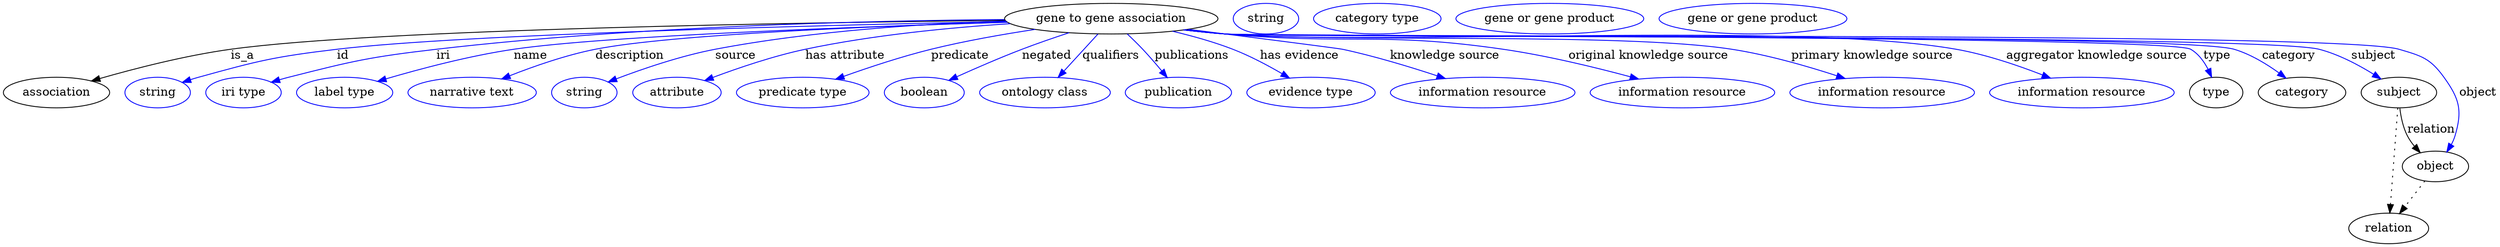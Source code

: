 digraph {
	graph [bb="0,0,2931.4,283"];
	node [label="\N"];
	"gene to gene association"	[height=0.5,
		label="gene to gene association",
		pos="1301.4,265",
		width=3.4844];
	association	[height=0.5,
		pos="62.394,178",
		width=1.7332];
	"gene to gene association" -> association	[label=is_a,
		lp="281.39,221.5",
		pos="e,103.53,191.68 1176.5,262.98 940.91,260.53 439.33,252.62 267.39,229 214.08,221.68 154.46,206.3 113.32,194.51"];
	id	[color=blue,
		height=0.5,
		label=string,
		pos="181.39,178",
		width=1.0652];
	"gene to gene association" -> id	[color=blue,
		label=id,
		lp="399.39,221.5",
		pos="e,210.38,190 1177.6,261.71 965.42,257.36 540.58,246.74 392.39,229 319,220.22 300.63,215.72 229.39,196 226.28,195.14 223.09,194.18 \
219.89,193.16",
		style=solid];
	iri	[color=blue,
		height=0.5,
		label="iri type",
		pos="282.39,178",
		width=1.2277];
	"gene to gene association" -> iri	[color=blue,
		label=iri,
		lp="517.39,221.5",
		pos="e,315.01,190.15 1176.1,263.99 1019.6,262.71 743.86,256.27 509.39,229 431.21,219.91 411.68,215.39 335.39,196 331.97,195.13 328.43,\
194.16 324.9,193.14",
		style=solid];
	name	[color=blue,
		height=0.5,
		label="label type",
		pos="401.39,178",
		width=1.5707];
	"gene to gene association" -> name	[color=blue,
		label=name,
		lp="620.39,221.5",
		pos="e,440.2,191.2 1179.3,260.75 1008.9,255.72 708.43,244.95 600.39,229 548.25,221.3 489.91,205.8 449.95,194.09",
		style=solid];
	description	[color=blue,
		height=0.5,
		label="narrative text",
		pos="551.39,178",
		width=2.0943];
	"gene to gene association" -> description	[color=blue,
		label=description,
		lp="736.89,221.5",
		pos="e,586.1,193.99 1179,260.88 1029.5,256.37 785.48,246.59 696.39,229 661.69,222.15 623.96,208.94 595.69,197.83",
		style=solid];
	source	[color=blue,
		height=0.5,
		label=string,
		pos="683.39,178",
		width=1.0652];
	"gene to gene association" -> source	[color=blue,
		label=source,
		lp="860.39,221.5",
		pos="e,711.31,190.51 1177,262.27 1082.8,259.13 950.51,250.77 836.39,229 795.9,221.28 751.26,205.85 720.71,194.16",
		style=solid];
	"has attribute"	[color=blue,
		height=0.5,
		label=attribute,
		pos="791.39,178",
		width=1.4443];
	"gene to gene association" -> "has attribute"	[color=blue,
		label="has attribute",
		lp="989.39,221.5",
		pos="e,824.1,192.18 1182.8,259.08 1112.3,254.51 1021.6,245.75 942.39,229 904.89,221.07 863.66,207.04 833.78,195.85",
		style=solid];
	predicate	[color=blue,
		height=0.5,
		label="predicate type",
		pos="939.39,178",
		width=2.1665];
	"gene to gene association" -> predicate	[color=blue,
		label=predicate,
		lp="1124.4,221.5",
		pos="e,978.33,193.75 1212,252.31 1174.2,246.56 1129.9,238.75 1090.4,229 1055.6,220.41 1017.3,207.67 987.91,197.2",
		style=solid];
	negated	[color=blue,
		height=0.5,
		label=boolean,
		pos="1082.4,178",
		width=1.2999];
	"gene to gene association" -> negated	[color=blue,
		label=negated,
		lp="1225.4,221.5",
		pos="e,1111.1,192.48 1251.7,248.45 1234.1,242.69 1214.2,235.87 1196.4,229 1170.7,219.12 1142.4,206.72 1120.5,196.74",
		style=solid];
	qualifiers	[color=blue,
		height=0.5,
		label="ontology class",
		pos="1223.4,178",
		width=2.1304];
	"gene to gene association" -> qualifiers	[color=blue,
		label=qualifiers,
		lp="1300.9,221.5",
		pos="e,1238.9,195.89 1285.6,246.8 1274.2,234.39 1258.7,217.46 1246,203.62",
		style=solid];
	publications	[color=blue,
		height=0.5,
		label=publication,
		pos="1380.4,178",
		width=1.7332];
	"gene to gene association" -> publications	[color=blue,
		label=publications,
		lp="1396.4,221.5",
		pos="e,1367.2,195.62 1320.2,246.96 1326.2,241.37 1332.7,235.05 1338.4,229 1346,220.96 1353.9,211.79 1360.8,203.52",
		style=solid];
	"has evidence"	[color=blue,
		height=0.5,
		label="evidence type",
		pos="1536.4,178",
		width=2.0943];
	"gene to gene association" -> "has evidence"	[color=blue,
		label="has evidence",
		lp="1522.9,221.5",
		pos="e,1511.1,195.08 1373.4,250.19 1396.5,244.76 1421.9,237.71 1444.4,229 1464.3,221.31 1485.3,210.17 1502.1,200.36",
		style=solid];
	"knowledge source"	[color=blue,
		height=0.5,
		label="information resource",
		pos="1738.4,178",
		width=3.015];
	"gene to gene association" -> "knowledge source"	[color=blue,
		label="knowledge source",
		lp="1693.9,221.5",
		pos="e,1694.4,194.5 1392.1,252.5 1469.5,242.67 1568.9,229.97 1573.4,229 1611.2,220.9 1652.8,208.25 1684.8,197.7",
		style=solid];
	"original knowledge source"	[color=blue,
		height=0.5,
		label="information resource",
		pos="1973.4,178",
		width=3.015];
	"gene to gene association" -> "original knowledge source"	[color=blue,
		label="original knowledge source",
		lp="1933.4,221.5",
		pos="e,1921.9,193.92 1388.8,252.08 1404.6,250.19 1421,248.39 1436.4,247 1580.9,233.93 1618.8,249.81 1762.4,229 1813.4,221.6 1870.3,207.8 \
1912.1,196.57",
		style=solid];
	"primary knowledge source"	[color=blue,
		height=0.5,
		label="information resource",
		pos="2208.4,178",
		width=3.015];
	"gene to gene association" -> "primary knowledge source"	[color=blue,
		label="primary knowledge source",
		lp="2196.4,221.5",
		pos="e,2164.7,194.59 1387.7,251.89 1403.8,249.98 1420.6,248.23 1436.4,247 1568.3,236.72 1900.7,249.13 2031.4,229 2073.6,222.5 2120.1,\
209.14 2154.8,197.86",
		style=solid];
	"aggregator knowledge source"	[color=blue,
		height=0.5,
		label="information resource",
		pos="2443.4,178",
		width=3.015];
	"gene to gene association" -> "aggregator knowledge source"	[color=blue,
		label="aggregator knowledge source",
		lp="2460.9,221.5",
		pos="e,2406.5,194.98 1387.3,251.82 1403.6,249.9 1420.5,248.16 1436.4,247 1626.8,233.05 2107.3,261.94 2295.4,229 2330.4,222.86 2368.4,\
209.89 2397.1,198.69",
		style=solid];
	type	[height=0.5,
		pos="2601.4,178",
		width=0.86659];
	"gene to gene association" -> type	[color=blue,
		label=type,
		lp="2602.4,221.5",
		pos="e,2596.1,196.13 1387,251.79 1403.3,249.86 1420.4,248.13 1436.4,247 1467.8,244.78 2544.1,244.75 2571.4,229 2580.5,223.75 2587.2,214.52 \
2591.9,205.41",
		style=solid];
	category	[height=0.5,
		pos="2702.4,178",
		width=1.4263];
	"gene to gene association" -> category	[color=blue,
		label=category,
		lp="2686.9,221.5",
		pos="e,2683.5,195.01 1387,251.78 1403.3,249.85 1420.4,248.13 1436.4,247 1502.1,242.38 2559.2,247.65 2622.4,229 2641.6,223.34 2660.6,211.72 \
2675.4,201.1",
		style=solid];
	subject	[height=0.5,
		pos="2816.4,178",
		width=1.2277];
	"gene to gene association" -> subject	[color=blue,
		label=subject,
		lp="2786.4,221.5",
		pos="e,2795.2,194.07 1387,251.77 1403.3,249.84 1420.4,248.12 1436.4,247 1507.7,242.03 2653.2,246.78 2722.4,229 2745.3,223.13 2768.7,210.67 \
2786.5,199.65",
		style=solid];
	object	[height=0.5,
		pos="2859.4,91",
		width=1.0832];
	"gene to gene association" -> object	[color=blue,
		label=object,
		lp="2909.4,178",
		pos="e,2872.8,108.09 1387,251.76 1403.3,249.83 1420.4,248.11 1436.4,247 1512.9,241.7 2742.8,250.56 2816.4,229 2843,221.2 2853.2,218.5 \
2869.4,196 2887.7,170.69 2891.3,156.9 2882.4,127 2881.4,123.55 2879.9,120.13 2878.1,116.85",
		style=solid];
	association_type	[color=blue,
		height=0.5,
		label=string,
		pos="1483.4,265",
		width=1.0652];
	association_category	[color=blue,
		height=0.5,
		label="category type",
		pos="1614.4,265",
		width=2.0762];
	subject -> object	[label=relation,
		lp="2854.4,134.5",
		pos="e,2841.5,107.23 2817.5,159.55 2818.7,149.57 2821.2,137.07 2826.4,127 2828.6,122.68 2831.5,118.52 2834.7,114.66"];
	relation	[height=0.5,
		pos="2804.4,18",
		width=1.2999];
	subject -> relation	[pos="e,2805.7,36.188 2815.1,159.79 2813,132.48 2809,78.994 2806.5,46.38",
		style=dotted];
	"gene to gene association_subject"	[color=blue,
		height=0.5,
		label="gene or gene product",
		pos="1817.4,265",
		width=3.0692];
	object -> relation	[pos="e,2817.2,35.54 2846.9,73.889 2840,64.939 2831.2,53.617 2823.4,43.584",
		style=dotted];
	"gene to gene association_object"	[color=blue,
		height=0.5,
		label="gene or gene product",
		pos="2056.4,265",
		width=3.0692];
}
